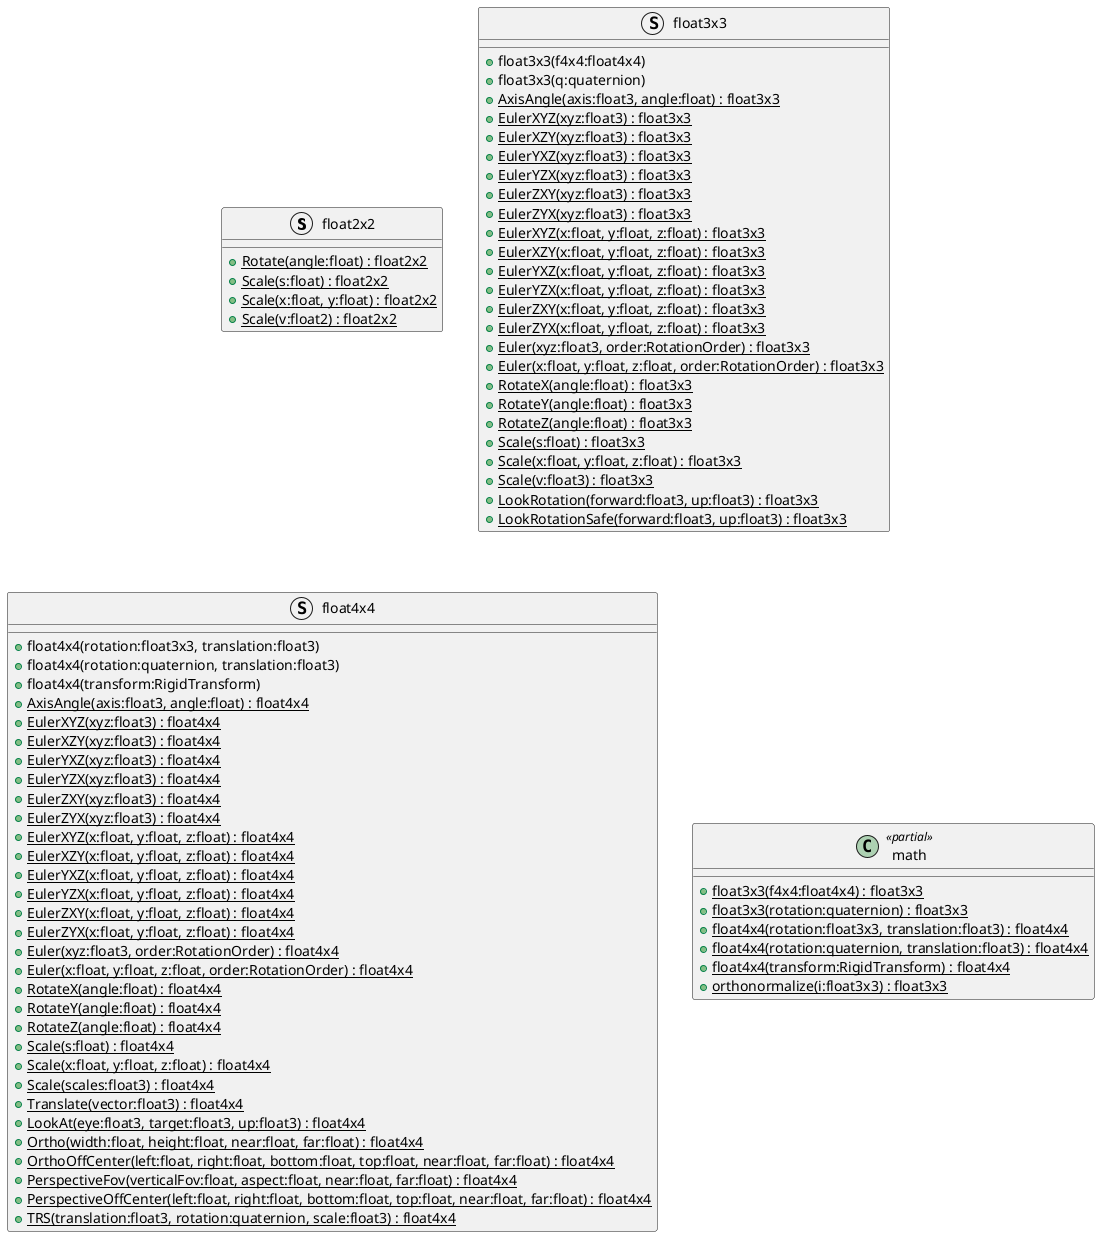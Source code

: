 @startuml
struct float2x2 {
    + {static} Rotate(angle:float) : float2x2
    + {static} Scale(s:float) : float2x2
    + {static} Scale(x:float, y:float) : float2x2
    + {static} Scale(v:float2) : float2x2
}
struct float3x3 {
    + float3x3(f4x4:float4x4)
    + float3x3(q:quaternion)
    + {static} AxisAngle(axis:float3, angle:float) : float3x3
    + {static} EulerXYZ(xyz:float3) : float3x3
    + {static} EulerXZY(xyz:float3) : float3x3
    + {static} EulerYXZ(xyz:float3) : float3x3
    + {static} EulerYZX(xyz:float3) : float3x3
    + {static} EulerZXY(xyz:float3) : float3x3
    + {static} EulerZYX(xyz:float3) : float3x3
    + {static} EulerXYZ(x:float, y:float, z:float) : float3x3
    + {static} EulerXZY(x:float, y:float, z:float) : float3x3
    + {static} EulerYXZ(x:float, y:float, z:float) : float3x3
    + {static} EulerYZX(x:float, y:float, z:float) : float3x3
    + {static} EulerZXY(x:float, y:float, z:float) : float3x3
    + {static} EulerZYX(x:float, y:float, z:float) : float3x3
    + {static} Euler(xyz:float3, order:RotationOrder) : float3x3
    + {static} Euler(x:float, y:float, z:float, order:RotationOrder) : float3x3
    + {static} RotateX(angle:float) : float3x3
    + {static} RotateY(angle:float) : float3x3
    + {static} RotateZ(angle:float) : float3x3
    + {static} Scale(s:float) : float3x3
    + {static} Scale(x:float, y:float, z:float) : float3x3
    + {static} Scale(v:float3) : float3x3
    + {static} LookRotation(forward:float3, up:float3) : float3x3
    + {static} LookRotationSafe(forward:float3, up:float3) : float3x3
}
struct float4x4 {
    + float4x4(rotation:float3x3, translation:float3)
    + float4x4(rotation:quaternion, translation:float3)
    + float4x4(transform:RigidTransform)
    + {static} AxisAngle(axis:float3, angle:float) : float4x4
    + {static} EulerXYZ(xyz:float3) : float4x4
    + {static} EulerXZY(xyz:float3) : float4x4
    + {static} EulerYXZ(xyz:float3) : float4x4
    + {static} EulerYZX(xyz:float3) : float4x4
    + {static} EulerZXY(xyz:float3) : float4x4
    + {static} EulerZYX(xyz:float3) : float4x4
    + {static} EulerXYZ(x:float, y:float, z:float) : float4x4
    + {static} EulerXZY(x:float, y:float, z:float) : float4x4
    + {static} EulerYXZ(x:float, y:float, z:float) : float4x4
    + {static} EulerYZX(x:float, y:float, z:float) : float4x4
    + {static} EulerZXY(x:float, y:float, z:float) : float4x4
    + {static} EulerZYX(x:float, y:float, z:float) : float4x4
    + {static} Euler(xyz:float3, order:RotationOrder) : float4x4
    + {static} Euler(x:float, y:float, z:float, order:RotationOrder) : float4x4
    + {static} RotateX(angle:float) : float4x4
    + {static} RotateY(angle:float) : float4x4
    + {static} RotateZ(angle:float) : float4x4
    + {static} Scale(s:float) : float4x4
    + {static} Scale(x:float, y:float, z:float) : float4x4
    + {static} Scale(scales:float3) : float4x4
    + {static} Translate(vector:float3) : float4x4
    + {static} LookAt(eye:float3, target:float3, up:float3) : float4x4
    + {static} Ortho(width:float, height:float, near:float, far:float) : float4x4
    + {static} OrthoOffCenter(left:float, right:float, bottom:float, top:float, near:float, far:float) : float4x4
    + {static} PerspectiveFov(verticalFov:float, aspect:float, near:float, far:float) : float4x4
    + {static} PerspectiveOffCenter(left:float, right:float, bottom:float, top:float, near:float, far:float) : float4x4
    + {static} TRS(translation:float3, rotation:quaternion, scale:float3) : float4x4
}
class math <<partial>> {
    + {static} float3x3(f4x4:float4x4) : float3x3
    + {static} float3x3(rotation:quaternion) : float3x3
    + {static} float4x4(rotation:float3x3, translation:float3) : float4x4
    + {static} float4x4(rotation:quaternion, translation:float3) : float4x4
    + {static} float4x4(transform:RigidTransform) : float4x4
    + {static} orthonormalize(i:float3x3) : float3x3
}
@enduml
